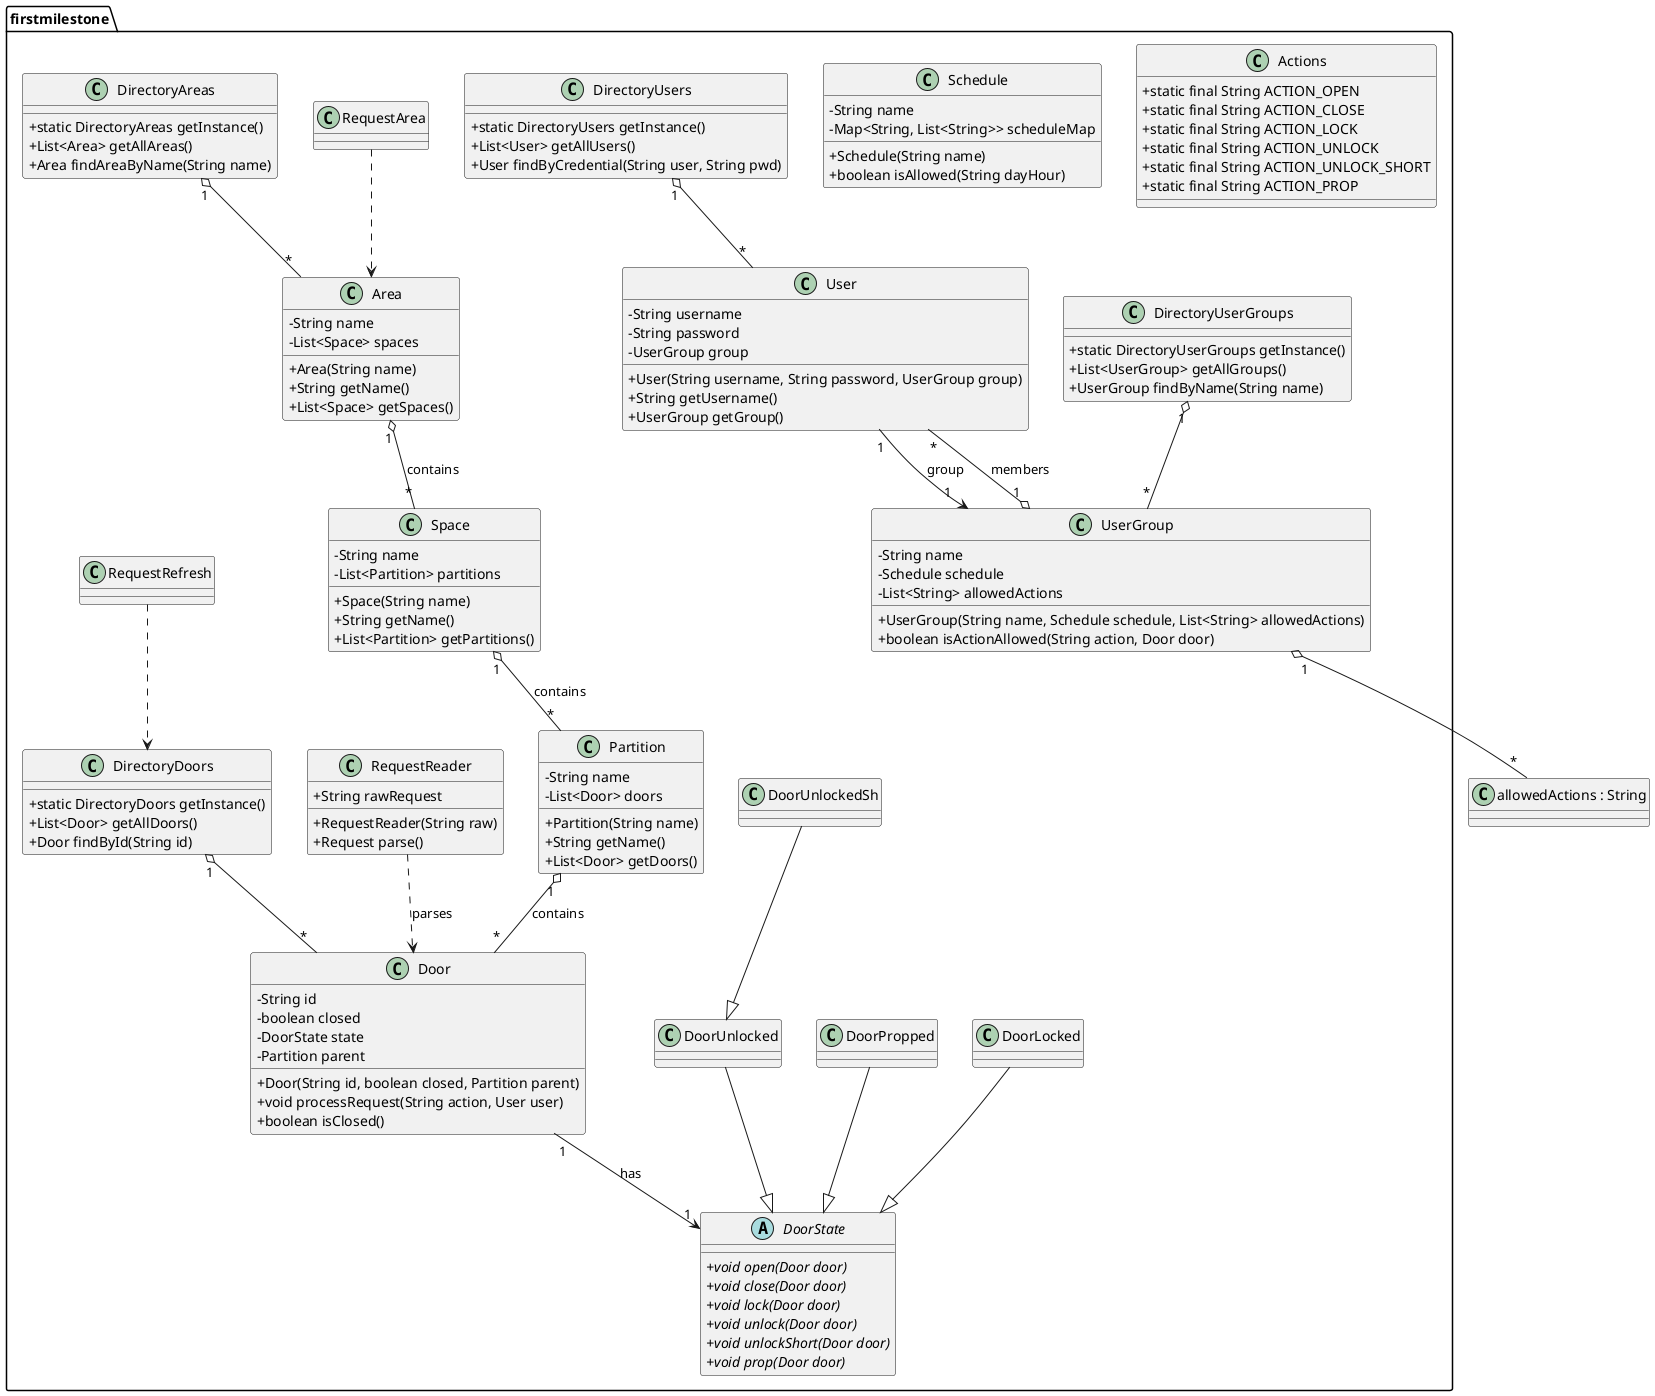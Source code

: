 @startuml firstMilestoneDiagram
' PlantUML generated class diagram for package: src/baseNoStates/firstmilestone
' Generated: 2025-10-19
skinparam classAttributeIconSize 0

package "firstmilestone" {

  class Actions {
    +static final String ACTION_OPEN
    +static final String ACTION_CLOSE
    +static final String ACTION_LOCK
    +static final String ACTION_UNLOCK
    +static final String ACTION_UNLOCK_SHORT
    +static final String ACTION_PROP
  }

  class Area {
    -String name
    -List<Space> spaces
    +Area(String name)
    +String getName()
    +List<Space> getSpaces()
  }

  class Space {
    -String name
    -List<Partition> partitions
    +Space(String name)
    +String getName()
    +List<Partition> getPartitions()
  }

  class Partition {
    -String name
    -List<Door> doors
    +Partition(String name)
    +String getName()
    +List<Door> getDoors()
  }

  class Schedule {
    -String name
    -Map<String, List<String>> scheduleMap
    +Schedule(String name)
    +boolean isAllowed(String dayHour)
  }

  class User {
    -String username
    -String password
    -UserGroup group
    +User(String username, String password, UserGroup group)
    +String getUsername()
    +UserGroup getGroup()
  }

  class UserGroup {
    -String name
    -Schedule schedule
    -List<String> allowedActions
    +UserGroup(String name, Schedule schedule, List<String> allowedActions)
    +boolean isActionAllowed(String action, Door door)
  }

  class Door {
    -String id
    -boolean closed
    -DoorState state
    -Partition parent
    +Door(String id, boolean closed, Partition parent)
    +void processRequest(String action, User user)
    +boolean isClosed()
  }

  abstract class DoorState {
    {abstract} +void open(Door door)
    {abstract} +void close(Door door)
    {abstract} +void lock(Door door)
    {abstract} +void unlock(Door door)
    {abstract} +void unlockShort(Door door)
    {abstract} +void prop(Door door)
  }

  class DoorLocked
  class DoorPropped
  class DoorUnlocked
  class DoorUnlockedSh

  ' Requests-related helper classes (not exhaustive)
  class RequestReader {
    +String rawRequest
    +RequestReader(String raw)
    +Request parse()
  }

  class RequestArea
  class RequestRefresh

  ' Directory singletons
  class DirectoryAreas {
    +static DirectoryAreas getInstance()
    +List<Area> getAllAreas()
    +Area findAreaByName(String name)
  }

  class DirectoryDoors {
    +static DirectoryDoors getInstance()
    +List<Door> getAllDoors()
    +Door findById(String id)
  }

  class DirectoryUsers {
    +static DirectoryUsers getInstance()
    +List<User> getAllUsers()
    +User findByCredential(String user, String pwd)
  }

  class DirectoryUserGroups {
    +static DirectoryUserGroups getInstance()
    +List<UserGroup> getAllGroups()
    +UserGroup findByName(String name)
  }

}

' Relationships
UserGroup "1" o-- "*" User : members
UserGroup "1" o-- "*" "allowedActions : String"
User "1" --> "1" UserGroup : group
Area "1" o-- "*" Space : contains
Space "1" o-- "*" Partition : contains
Partition "1" o-- "*" Door : contains
Door "1" --> "1" DoorState : has
DoorUnlockedSh --|> DoorUnlocked
DoorUnlocked --|> DoorState
DoorLocked --|> DoorState
DoorPropped --|> DoorState
DirectoryAreas "1" o-- "*" Area
DirectoryDoors "1" o-- "*" Door
DirectoryUsers "1" o-- "*" User
DirectoryUserGroups "1" o-- "*" UserGroup

' Requests
RequestReader ..> Door : parses
RequestArea ..> Area
RequestRefresh ..> DirectoryDoors

@enduml
